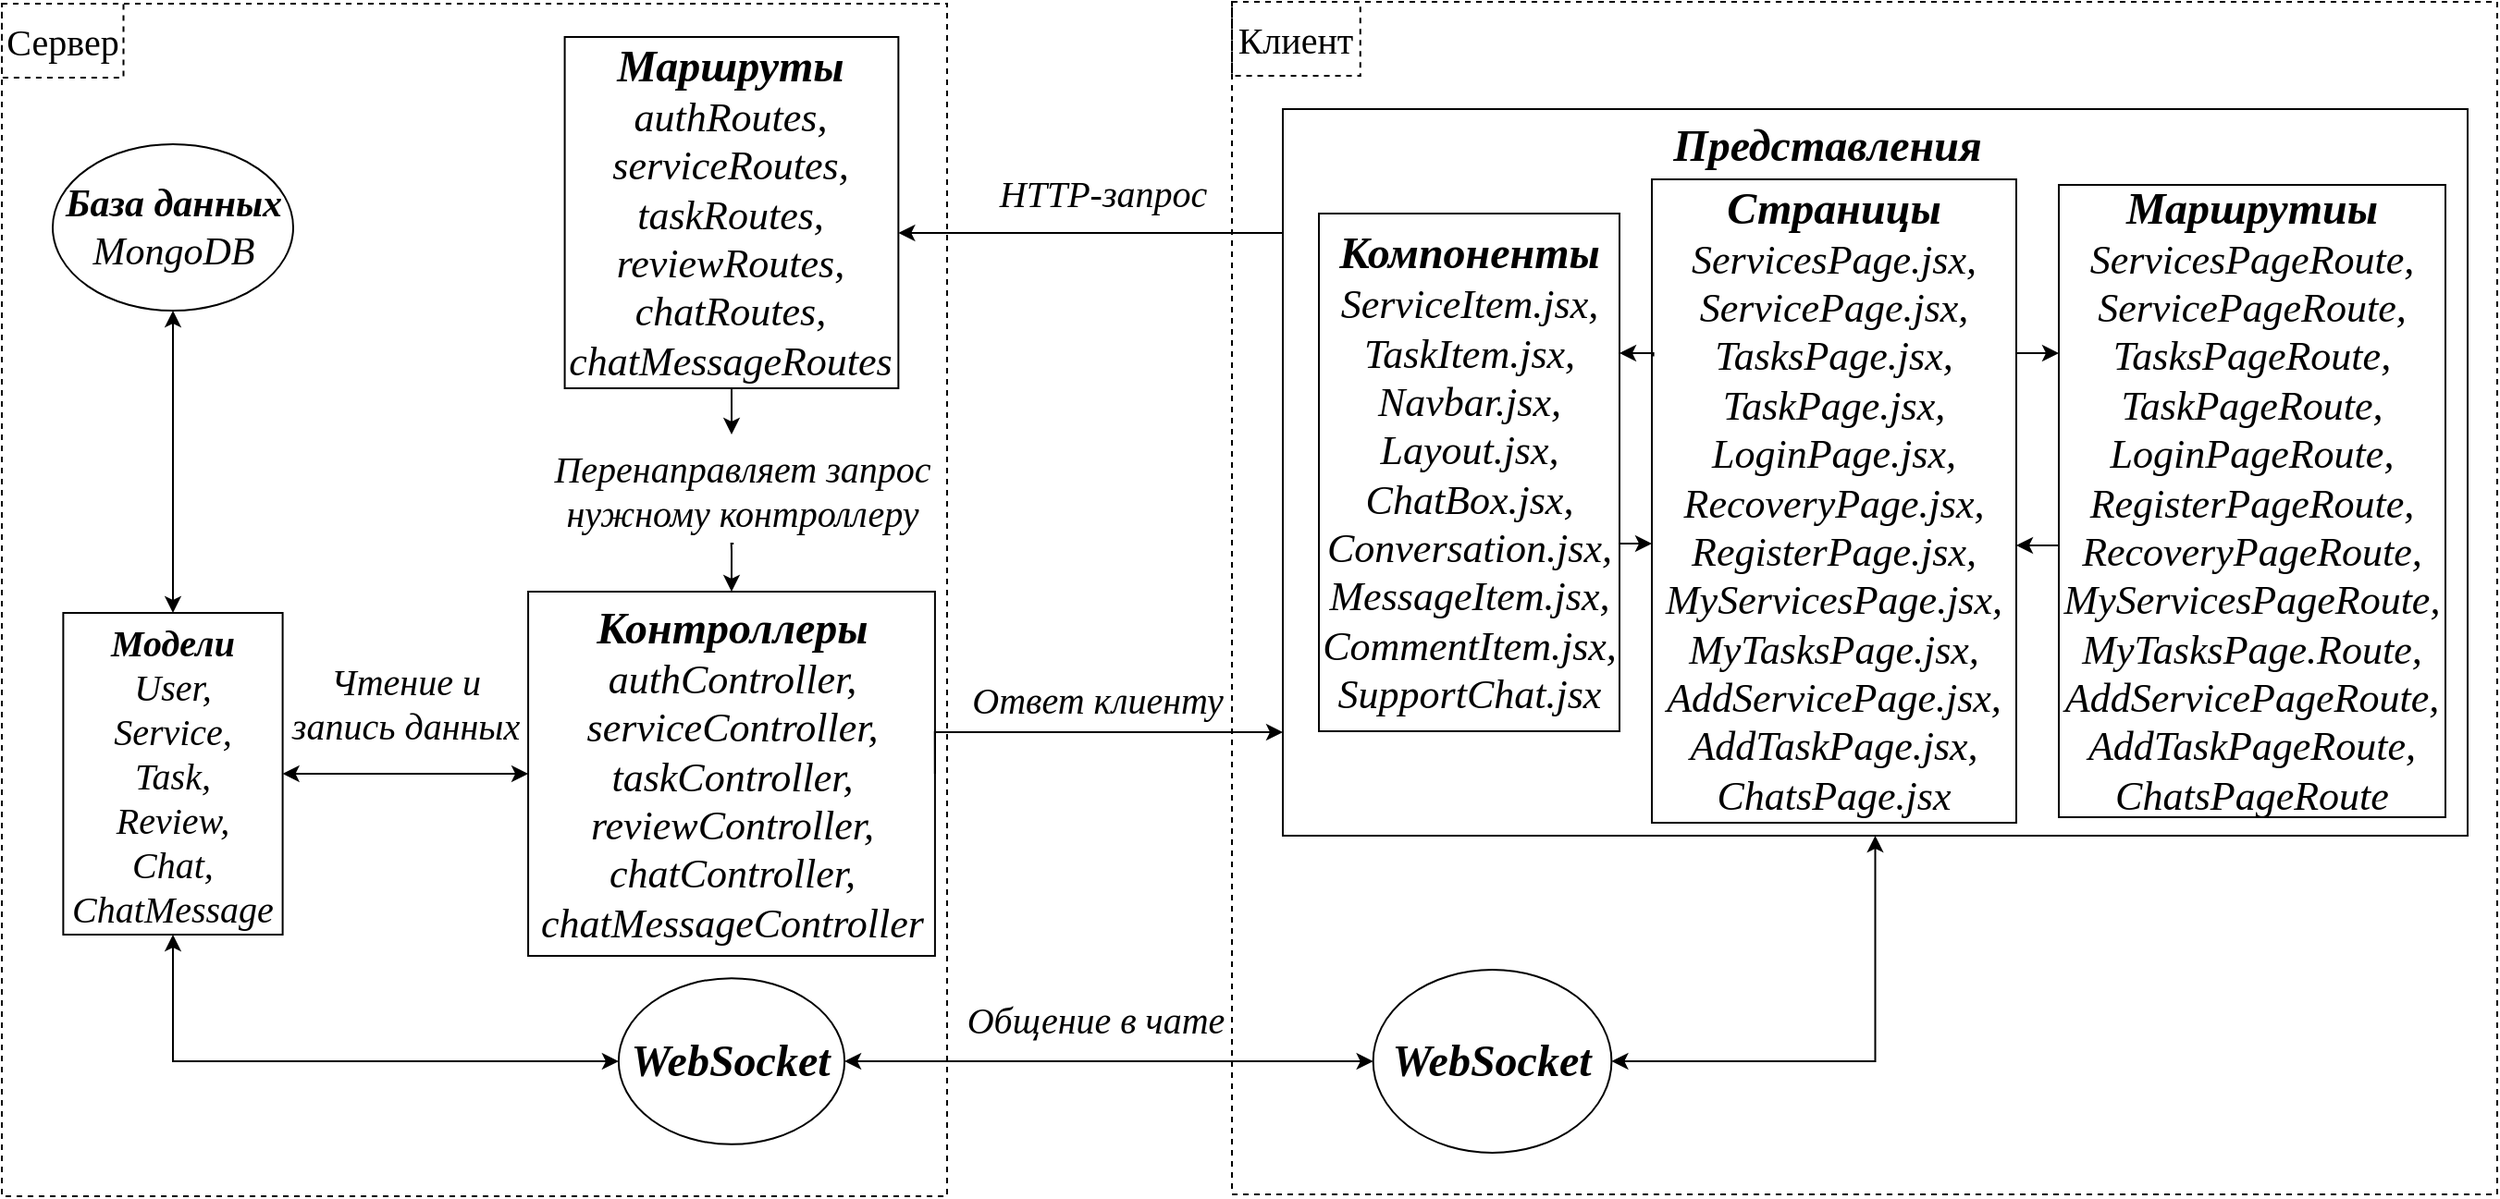 <mxfile version="21.4.0" type="github">
  <diagram id="gd0Vs7x8epCB3-VAoTR1" name="Page-1">
    <mxGraphModel dx="2049" dy="1010" grid="0" gridSize="10" guides="1" tooltips="1" connect="1" arrows="1" fold="1" page="1" pageScale="1" pageWidth="1600" pageHeight="1200" math="0" shadow="0">
      <root>
        <mxCell id="0" />
        <mxCell id="1" parent="0" />
        <mxCell id="WMORNFyjioY54AyHgMPo-43" value="" style="group;fontSize=20;" parent="1" vertex="1" connectable="0">
          <mxGeometry x="827" y="209" width="684" height="645" as="geometry" />
        </mxCell>
        <mxCell id="WMORNFyjioY54AyHgMPo-44" value="" style="rounded=0;whiteSpace=wrap;html=1;dashed=1;strokeWidth=1;fontFamily=GOST type A Regular;fontSource=https%3A%2F%2Fwebfonts.pro%2Flight-fonts%2F123-gost_type_a.html;movable=1;resizable=1;rotatable=1;deletable=1;editable=1;connectable=1;" parent="WMORNFyjioY54AyHgMPo-43" vertex="1">
          <mxGeometry width="684.0" height="645" as="geometry" />
        </mxCell>
        <mxCell id="WMORNFyjioY54AyHgMPo-45" value="Клиент" style="text;html=1;strokeColor=default;fillColor=none;align=center;verticalAlign=middle;whiteSpace=wrap;rounded=0;strokeWidth=1;fontFamily=GOST type A Regular;fontSource=https%3A%2F%2Fwebfonts.pro%2Flight-fonts%2F123-gost_type_a.html;dashed=1;movable=1;resizable=1;rotatable=1;deletable=1;editable=1;connectable=1;fontSize=20;" parent="WMORNFyjioY54AyHgMPo-43" vertex="1">
          <mxGeometry width="69.391" height="40" as="geometry" />
        </mxCell>
        <mxCell id="WMORNFyjioY54AyHgMPo-46" value="&lt;span style=&quot;font-size: 24px;&quot;&gt;&lt;b style=&quot;font-size: 24px;&quot;&gt;WebSocket&lt;/b&gt;&lt;br style=&quot;font-size: 24px;&quot;&gt;&lt;/span&gt;" style="ellipse;whiteSpace=wrap;html=1;fontSize=24;fontFamily=GOST type A Regular;fontSource=https%3A%2F%2Fwebfonts.pro%2Flight-fonts%2F123-gost_type_a.html;fontStyle=2" parent="WMORNFyjioY54AyHgMPo-43" vertex="1">
          <mxGeometry x="76.33" y="523.552" width="128.87" height="98.893" as="geometry" />
        </mxCell>
        <mxCell id="WMORNFyjioY54AyHgMPo-47" value="" style="group" parent="1" vertex="1" connectable="0">
          <mxGeometry x="162" y="210" width="511" height="645" as="geometry" />
        </mxCell>
        <mxCell id="WMORNFyjioY54AyHgMPo-48" value="" style="rounded=0;whiteSpace=wrap;html=1;dashed=1;strokeWidth=1;fontFamily=GOST type A Regular;fontSource=https%3A%2F%2Fwebfonts.pro%2Flight-fonts%2F123-gost_type_a.html;movable=1;resizable=1;rotatable=1;deletable=1;editable=1;connectable=1;" parent="WMORNFyjioY54AyHgMPo-47" vertex="1">
          <mxGeometry width="511" height="645" as="geometry" />
        </mxCell>
        <mxCell id="WMORNFyjioY54AyHgMPo-49" value="Сервер" style="text;html=1;strokeColor=default;fillColor=none;align=center;verticalAlign=middle;whiteSpace=wrap;rounded=0;strokeWidth=1;fontFamily=GOST type A Regular;fontSource=https%3A%2F%2Fwebfonts.pro%2Flight-fonts%2F123-gost_type_a.html;dashed=1;movable=1;resizable=1;rotatable=1;deletable=1;editable=1;connectable=1;fontSize=20;" parent="WMORNFyjioY54AyHgMPo-47" vertex="1">
          <mxGeometry width="65.754" height="39.938" as="geometry" />
        </mxCell>
        <mxCell id="WMORNFyjioY54AyHgMPo-50" value="&lt;span style=&quot;font-size: 24px;&quot;&gt;&lt;b style=&quot;font-size: 24px;&quot;&gt;WebSocket&lt;/b&gt;&lt;br style=&quot;font-size: 24px;&quot;&gt;&lt;/span&gt;" style="ellipse;whiteSpace=wrap;html=1;fontSize=24;fontFamily=GOST type A Regular;fontSource=https%3A%2F%2Fwebfonts.pro%2Flight-fonts%2F123-gost_type_a.html;fontStyle=2;movable=1;resizable=1;rotatable=1;deletable=1;editable=1;connectable=1;" parent="WMORNFyjioY54AyHgMPo-47" vertex="1">
          <mxGeometry x="333.433" y="527.064" width="122.114" height="89.861" as="geometry" />
        </mxCell>
        <mxCell id="WMORNFyjioY54AyHgMPo-61" value="Чтение и &lt;br&gt;запись данных" style="text;html=1;align=center;verticalAlign=middle;resizable=0;points=[];autosize=1;strokeColor=none;fillColor=none;fontFamily=GOST type A Regular;fontSource=https%3A%2F%2Fwebfonts.pro%2Flight-fonts%2F123-gost_type_a.html;fontStyle=2;fontSize=20;" parent="WMORNFyjioY54AyHgMPo-47" vertex="1">
          <mxGeometry x="147.608" y="348" width="141" height="60" as="geometry" />
        </mxCell>
        <mxCell id="WMORNFyjioY54AyHgMPo-59" value="&lt;font data-font-src=&quot;https://webfonts.pro/light-fonts/123-gost_type_a.html&quot; style=&quot;font-size: 24px;&quot;&gt;&lt;font style=&quot;font-size: 24px;&quot;&gt;&lt;b style=&quot;&quot;&gt;Контроллеры&lt;/b&gt;&lt;/font&gt;&lt;br style=&quot;&quot;&gt;&lt;/font&gt;&lt;font style=&quot;font-size: 22px;&quot;&gt;&lt;font data-font-src=&quot;https://webfonts.pro/light-fonts/123-gost_type_a.html&quot; style=&quot;font-size: 22px;&quot;&gt;authController,&lt;br style=&quot;&quot;&gt;serviceController,&lt;br style=&quot;&quot;&gt;taskController,&lt;br style=&quot;&quot;&gt;reviewController,&lt;br style=&quot;&quot;&gt;chatController,&lt;br style=&quot;&quot;&gt;chatMessageController&lt;/font&gt;&lt;span style=&quot;font-size: 18px;&quot;&gt;&lt;br style=&quot;font-size: 18px;&quot;&gt;&lt;/span&gt;&lt;/font&gt;" style="rounded=0;whiteSpace=wrap;html=1;fontFamily=GOST type A Regular;fontSource=https%3A%2F%2Fwebfonts.pro%2Flight-fonts%2F123-gost_type_a.html;fontStyle=2;fontSize=18;" parent="WMORNFyjioY54AyHgMPo-47" vertex="1">
          <mxGeometry x="284.529" y="318" width="219.918" height="197" as="geometry" />
        </mxCell>
        <mxCell id="WMORNFyjioY54AyHgMPo-62" value="Перенаправляет запрос &lt;br style=&quot;font-size: 20px;&quot;&gt;нужному контроллеру" style="text;html=1;align=center;verticalAlign=middle;resizable=0;points=[];autosize=1;strokeColor=none;fillColor=none;fontSize=20;fontFamily=GOST type A Regular;fontStyle=2;fontSource=https%3A%2F%2Fwebfonts.pro%2Flight-fonts%2F123-gost_type_a.html;" parent="WMORNFyjioY54AyHgMPo-47" vertex="1">
          <mxGeometry x="288.611" y="233" width="222" height="60" as="geometry" />
        </mxCell>
        <mxCell id="WMORNFyjioY54AyHgMPo-57" style="edgeStyle=orthogonalEdgeStyle;rounded=0;orthogonalLoop=1;jettySize=auto;html=1;exitX=0.5;exitY=0;exitDx=0;exitDy=0;fontFamily=GOST type A Regular;fontSource=https%3A%2F%2Fwebfonts.pro%2Flight-fonts%2F123-gost_type_a.html;fontSize=14;startArrow=classic;startFill=1;endArrow=none;endFill=0;fontStyle=2;entryX=0.482;entryY=0.983;entryDx=0;entryDy=0;entryPerimeter=0;" parent="WMORNFyjioY54AyHgMPo-47" source="WMORNFyjioY54AyHgMPo-59" target="WMORNFyjioY54AyHgMPo-62" edge="1">
          <mxGeometry relative="1" as="geometry">
            <Array as="points">
              <mxPoint x="394.369" y="296" />
              <mxPoint x="394.369" y="296" />
            </Array>
          </mxGeometry>
        </mxCell>
        <mxCell id="WMORNFyjioY54AyHgMPo-53" value="&lt;font style=&quot;font-size: 20px;&quot;&gt;&lt;span style=&quot;font-size: 20px;&quot;&gt;&lt;b style=&quot;font-size: 20px;&quot;&gt;Модели&lt;/b&gt;&lt;/span&gt;&lt;/font&gt;&lt;br style=&quot;font-size: 20px;&quot;&gt;&lt;font style=&quot;font-size: 20px;&quot;&gt;&lt;span style=&quot;font-size: 20px;&quot;&gt;User,&lt;br style=&quot;font-size: 20px;&quot;&gt;Service,&lt;br style=&quot;font-size: 20px;&quot;&gt;Task,&lt;br style=&quot;font-size: 20px;&quot;&gt;Review,&lt;br style=&quot;font-size: 20px;&quot;&gt;Chat,&lt;br style=&quot;font-size: 20px;&quot;&gt;ChatMessage&lt;br style=&quot;font-size: 20px;&quot;&gt;&lt;/span&gt;&lt;/font&gt;" style="rounded=0;whiteSpace=wrap;html=1;fontFamily=GOST type A Regular;fontSource=https%3A%2F%2Fwebfonts.pro%2Flight-fonts%2F123-gost_type_a.html;fontStyle=2;fontSize=20;" parent="WMORNFyjioY54AyHgMPo-47" vertex="1">
          <mxGeometry x="33.193" y="329.5" width="118.607" height="174" as="geometry" />
        </mxCell>
        <mxCell id="WMORNFyjioY54AyHgMPo-52" style="edgeStyle=orthogonalEdgeStyle;rounded=0;orthogonalLoop=1;jettySize=auto;html=1;exitX=1;exitY=0.5;exitDx=0;exitDy=0;endArrow=classic;endFill=1;startArrow=classic;startFill=1;fontFamily=GOST type A Regular;fontSource=https%3A%2F%2Fwebfonts.pro%2Flight-fonts%2F123-gost_type_a.html;fontStyle=2" parent="WMORNFyjioY54AyHgMPo-47" source="WMORNFyjioY54AyHgMPo-53" target="WMORNFyjioY54AyHgMPo-59" edge="1">
          <mxGeometry relative="1" as="geometry">
            <Array as="points" />
          </mxGeometry>
        </mxCell>
        <mxCell id="WMORNFyjioY54AyHgMPo-84" style="edgeStyle=orthogonalEdgeStyle;rounded=0;orthogonalLoop=1;jettySize=auto;html=1;entryX=0.5;entryY=1;entryDx=0;entryDy=0;fontFamily=GOST type A Regular;fontSource=https%3A%2F%2Fwebfonts.pro%2Flight-fonts%2F123-gost_type_a.html;fontSize=24;startArrow=classic;startFill=1;endArrow=classic;endFill=1;" parent="WMORNFyjioY54AyHgMPo-47" source="WMORNFyjioY54AyHgMPo-50" target="WMORNFyjioY54AyHgMPo-53" edge="1">
          <mxGeometry relative="1" as="geometry" />
        </mxCell>
        <mxCell id="WMORNFyjioY54AyHgMPo-56" value="&lt;font style=&quot;font-size: 24px;&quot;&gt;&lt;b style=&quot;&quot;&gt;Маршруты&lt;/b&gt;&lt;br style=&quot;&quot;&gt;&lt;/font&gt;&lt;font style=&quot;font-size: 22px;&quot;&gt;&lt;span style=&quot;&quot;&gt;authRoutes,&lt;br&gt;serviceRoutes,&lt;br&gt;taskRoutes,&lt;br&gt;reviewRoutes,&lt;br&gt;chatRoutes,&lt;br&gt;chatMessageRoutes&lt;br&gt;&lt;/span&gt;&lt;/font&gt;" style="rounded=0;whiteSpace=wrap;html=1;fontFamily=GOST type A Regular;fontSource=https%3A%2F%2Fwebfonts.pro%2Flight-fonts%2F123-gost_type_a.html;fontStyle=2" parent="WMORNFyjioY54AyHgMPo-47" vertex="1">
          <mxGeometry x="304.297" y="18" width="180.382" height="190" as="geometry" />
        </mxCell>
        <mxCell id="WMORNFyjioY54AyHgMPo-55" style="edgeStyle=orthogonalEdgeStyle;rounded=0;orthogonalLoop=1;jettySize=auto;html=1;exitX=0.5;exitY=1;exitDx=0;exitDy=0;fontFamily=GOST type A Regular;fontSource=https%3A%2F%2Fwebfonts.pro%2Flight-fonts%2F123-gost_type_a.html;fontSize=14;startArrow=none;startFill=0;endArrow=classic;endFill=1;fontStyle=2;" parent="WMORNFyjioY54AyHgMPo-47" source="WMORNFyjioY54AyHgMPo-56" target="WMORNFyjioY54AyHgMPo-62" edge="1">
          <mxGeometry relative="1" as="geometry">
            <Array as="points">
              <mxPoint x="394.369" y="216" />
              <mxPoint x="394.369" y="216" />
            </Array>
          </mxGeometry>
        </mxCell>
        <mxCell id="WMORNFyjioY54AyHgMPo-51" value="&lt;span style=&quot;font-size: 21px;&quot;&gt;&lt;b style=&quot;font-size: 21px;&quot;&gt;База данных&lt;/b&gt;&lt;br style=&quot;font-size: 21px;&quot;&gt;MongoDB&lt;br style=&quot;font-size: 21px;&quot;&gt;&lt;/span&gt;" style="ellipse;whiteSpace=wrap;html=1;fontSize=21;fontFamily=GOST type A Regular;fontSource=https%3A%2F%2Fwebfonts.pro%2Flight-fonts%2F123-gost_type_a.html;fontStyle=2" parent="1" vertex="1">
          <mxGeometry x="189.5" y="286" width="130" height="90" as="geometry" />
        </mxCell>
        <mxCell id="WMORNFyjioY54AyHgMPo-54" style="edgeStyle=orthogonalEdgeStyle;rounded=0;orthogonalLoop=1;jettySize=auto;html=1;exitX=0.5;exitY=0;exitDx=0;exitDy=0;entryX=0.5;entryY=1;entryDx=0;entryDy=0;fontFamily=GOST type A Regular;fontSource=https%3A%2F%2Fwebfonts.pro%2Flight-fonts%2F123-gost_type_a.html;startArrow=classic;startFill=1;endArrow=classic;endFill=1;fontStyle=2" parent="1" source="WMORNFyjioY54AyHgMPo-53" target="WMORNFyjioY54AyHgMPo-51" edge="1">
          <mxGeometry relative="1" as="geometry">
            <mxPoint x="192.5" y="578" as="sourcePoint" />
            <mxPoint x="76.5" y="578" as="targetPoint" />
          </mxGeometry>
        </mxCell>
        <mxCell id="WMORNFyjioY54AyHgMPo-58" style="edgeStyle=orthogonalEdgeStyle;rounded=0;orthogonalLoop=1;jettySize=auto;html=1;exitX=1;exitY=0.5;exitDx=0;exitDy=0;fontFamily=GOST type A Regular;fontSource=https%3A%2F%2Fwebfonts.pro%2Flight-fonts%2F123-gost_type_a.html;fontSize=14;startArrow=none;startFill=0;endArrow=classic;endFill=1;fontStyle=2" parent="1" source="WMORNFyjioY54AyHgMPo-59" target="WMORNFyjioY54AyHgMPo-60" edge="1">
          <mxGeometry relative="1" as="geometry">
            <mxPoint x="875.5" y="588" as="targetPoint" />
            <Array as="points">
              <mxPoint x="747" y="604" />
              <mxPoint x="747" y="604" />
            </Array>
          </mxGeometry>
        </mxCell>
        <mxCell id="WMORNFyjioY54AyHgMPo-60" value="" style="rounded=0;whiteSpace=wrap;html=1;fontFamily=GOST type A Regular;fontSource=https%3A%2F%2Fwebfonts.pro%2Flight-fonts%2F123-gost_type_a.html;fontStyle=2" parent="1" vertex="1">
          <mxGeometry x="854.5" y="267" width="640.5" height="393" as="geometry" />
        </mxCell>
        <mxCell id="WMORNFyjioY54AyHgMPo-63" value="HTTP-запрос" style="text;html=1;align=center;verticalAlign=middle;resizable=0;points=[];autosize=1;strokeColor=none;fillColor=none;fontSize=20;fontFamily=GOST type A Regular;fontSource=https%3A%2F%2Fwebfonts.pro%2Flight-fonts%2F123-gost_type_a.html;fontStyle=2" parent="1" vertex="1">
          <mxGeometry x="692" y="294" width="130" height="36" as="geometry" />
        </mxCell>
        <mxCell id="WMORNFyjioY54AyHgMPo-64" value="Ответ клиенту" style="text;html=1;align=center;verticalAlign=middle;resizable=0;points=[];autosize=1;strokeColor=none;fillColor=none;fontSize=20;fontFamily=GOST type A Regular;fontSource=https%3A%2F%2Fwebfonts.pro%2Flight-fonts%2F123-gost_type_a.html;fontStyle=2" parent="1" vertex="1">
          <mxGeometry x="677" y="568" width="154" height="36" as="geometry" />
        </mxCell>
        <mxCell id="WMORNFyjioY54AyHgMPo-65" style="edgeStyle=orthogonalEdgeStyle;rounded=0;orthogonalLoop=1;jettySize=auto;html=1;fontFamily=GOST type A Regular;fontSource=https%3A%2F%2Fwebfonts.pro%2Flight-fonts%2F123-gost_type_a.html;fontSize=14;startArrow=classic;startFill=1;endArrow=none;endFill=0;fontStyle=2" parent="1" source="WMORNFyjioY54AyHgMPo-56" target="WMORNFyjioY54AyHgMPo-60" edge="1">
          <mxGeometry relative="1" as="geometry">
            <mxPoint x="875.5" y="337.29" as="targetPoint" />
            <mxPoint x="629.5" y="337.29" as="sourcePoint" />
            <Array as="points">
              <mxPoint x="801.5" y="334" />
              <mxPoint x="801.5" y="334" />
            </Array>
          </mxGeometry>
        </mxCell>
        <mxCell id="WMORNFyjioY54AyHgMPo-66" value="&lt;font style=&quot;font-size: 24px;&quot;&gt;&lt;font style=&quot;font-size: 24px;&quot;&gt;&lt;b style=&quot;&quot;&gt;&lt;i style=&quot;&quot;&gt;Страницы&lt;/i&gt;&lt;/b&gt;&lt;/font&gt;&lt;br style=&quot;font-style: italic;&quot;&gt;&lt;/font&gt;&lt;font style=&quot;font-style: italic; font-size: 22px;&quot;&gt;&lt;span style=&quot;&quot;&gt;ServicesPage.jsx,&lt;br&gt;ServicePage.jsx,&lt;br&gt;&lt;/span&gt;&lt;span style=&quot;&quot;&gt;TasksPage.jsx,&lt;br&gt;TaskPage.jsx,&lt;br&gt;LoginPage.jsx,&lt;br&gt;RecoveryPage.jsx,&lt;br&gt;&lt;/span&gt;&lt;span style=&quot;&quot;&gt;RegisterPage.jsx,&lt;/span&gt;&lt;span style=&quot;&quot;&gt;&lt;br&gt;&lt;/span&gt;&lt;span style=&quot;&quot;&gt;MyServicesPage.jsx,&lt;br&gt;&lt;/span&gt;&lt;span style=&quot;&quot;&gt;MyTasksPage.jsx,&lt;br&gt;AddServicePage.jsx,&lt;br&gt;&lt;/span&gt;&lt;span style=&quot;&quot;&gt;AddTaskPage.jsx,&lt;br&gt;ChatsPage.jsx&lt;/span&gt;&lt;/font&gt;" style="rounded=0;whiteSpace=wrap;html=1;strokeColor=default;strokeWidth=1;fontFamily=GOST type A Regular;fontSource=https%3A%2F%2Fwebfonts.pro%2Flight-fonts%2F123-gost_type_a.html;" parent="1" vertex="1">
          <mxGeometry x="1054" y="305" width="197" height="348" as="geometry" />
        </mxCell>
        <mxCell id="WMORNFyjioY54AyHgMPo-67" value="&lt;b style=&quot;font-size: 24px; font-style: italic;&quot;&gt;Представления&lt;/b&gt;" style="text;html=1;strokeColor=none;fillColor=none;align=center;verticalAlign=middle;whiteSpace=wrap;rounded=0;strokeWidth=1;fontFamily=GOST type A Regular;fontSource=https%3A%2F%2Fwebfonts.pro%2Flight-fonts%2F123-gost_type_a.html;fontSize=24;" parent="1" vertex="1">
          <mxGeometry x="1118.5" y="272" width="60" height="30" as="geometry" />
        </mxCell>
        <mxCell id="WMORNFyjioY54AyHgMPo-68" value="&lt;font style=&quot;font-size: 22px;&quot;&gt;&lt;font style=&quot;font-size: 24px;&quot;&gt;&lt;font style=&quot;font-size: 24px;&quot;&gt;&lt;b style=&quot;&quot;&gt;&lt;i style=&quot;&quot;&gt;Компоненты&lt;/i&gt;&lt;/b&gt;&lt;/font&gt;&lt;/font&gt;&lt;font style=&quot;font-style: italic; font-size: 22px;&quot;&gt;&lt;br&gt;ServiceItem.jsx,&lt;br&gt;TaskItem.jsx,&lt;br&gt;Navbar.jsx,&lt;br&gt;Layout.jsx,&lt;br&gt;ChatBox.jsx,&lt;br&gt;Conversation.jsx,&lt;br&gt;MessageItem.jsx,&lt;br&gt;CommentItem.jsx,&lt;br&gt;SupportChat.jsx&lt;br&gt;&lt;/font&gt;&lt;/font&gt;" style="rounded=0;whiteSpace=wrap;html=1;strokeColor=default;strokeWidth=1;fontFamily=GOST type A Regular;fontSource=https%3A%2F%2Fwebfonts.pro%2Flight-fonts%2F123-gost_type_a.html;" parent="1" vertex="1">
          <mxGeometry x="874" y="323.5" width="162.5" height="280" as="geometry" />
        </mxCell>
        <mxCell id="WMORNFyjioY54AyHgMPo-69" value="&lt;font size=&quot;1&quot;&gt;&lt;b style=&quot;&quot;&gt;&lt;i style=&quot;font-size: 24px;&quot;&gt;Маршрутиы&lt;/i&gt;&lt;/b&gt;&lt;/font&gt;&lt;br style=&quot;font-style: italic; font-size: 18px;&quot;&gt;&lt;font style=&quot;font-style: italic; font-size: 22px;&quot;&gt;&lt;span style=&quot;&quot;&gt;ServicesPage&lt;/span&gt;&lt;span style=&quot;&quot;&gt;Route&lt;/span&gt;&lt;span style=&quot;&quot;&gt;,&lt;br&gt;ServicePage&lt;/span&gt;&lt;span style=&quot;&quot;&gt;Route&lt;/span&gt;&lt;span style=&quot;&quot;&gt;,&lt;br&gt;&lt;/span&gt;&lt;span style=&quot;&quot;&gt;TasksPage&lt;/span&gt;&lt;span style=&quot;&quot;&gt;Route&lt;/span&gt;&lt;span style=&quot;&quot;&gt;,&lt;br&gt;TaskPage&lt;/span&gt;&lt;span style=&quot;&quot;&gt;Route&lt;/span&gt;&lt;span style=&quot;&quot;&gt;,&lt;br&gt;LoginPage&lt;/span&gt;&lt;span style=&quot;&quot;&gt;Route&lt;/span&gt;&lt;span style=&quot;&quot;&gt;,&lt;br&gt;&lt;/span&gt;&lt;span style=&quot;&quot;&gt;RegisterPage&lt;/span&gt;&lt;span style=&quot;&quot;&gt;Route&lt;/span&gt;&lt;span style=&quot;&quot;&gt;,&lt;br&gt;&lt;/span&gt;&lt;span style=&quot;&quot;&gt;RecoveryPageRoute,&lt;br&gt;&lt;/span&gt;&lt;span style=&quot;&quot;&gt;MyServicesPage&lt;/span&gt;&lt;span style=&quot;&quot;&gt;Route,&lt;/span&gt;&lt;span style=&quot;&quot;&gt;&lt;br&gt;&lt;/span&gt;&lt;span style=&quot;&quot;&gt;MyTasksPage.&lt;/span&gt;&lt;span style=&quot;&quot;&gt;Route&lt;/span&gt;&lt;span style=&quot;&quot;&gt;,&lt;br&gt;AddServicePage&lt;/span&gt;&lt;span style=&quot;&quot;&gt;Route&lt;/span&gt;&lt;span style=&quot;&quot;&gt;,&lt;br&gt;&lt;/span&gt;&lt;span style=&quot;&quot;&gt;AddTaskPage&lt;/span&gt;&lt;span style=&quot;&quot;&gt;Route,&lt;/span&gt;&lt;span style=&quot;&quot;&gt;&lt;br&gt;ChatsPageRoute&lt;/span&gt;&lt;br&gt;&lt;/font&gt;" style="rounded=0;whiteSpace=wrap;html=1;strokeColor=default;strokeWidth=1;fontFamily=GOST type A Regular;fontSource=https%3A%2F%2Fwebfonts.pro%2Flight-fonts%2F123-gost_type_a.html;" parent="1" vertex="1">
          <mxGeometry x="1274" y="308" width="209" height="342" as="geometry" />
        </mxCell>
        <mxCell id="WMORNFyjioY54AyHgMPo-70" style="edgeStyle=orthogonalEdgeStyle;rounded=0;orthogonalLoop=1;jettySize=auto;html=1;fontFamily=GOST type A Regular;fontSource=https%3A%2F%2Fwebfonts.pro%2Flight-fonts%2F123-gost_type_a.html;fontSize=14;startArrow=classic;startFill=1;endArrow=none;endFill=0;fontStyle=2;entryX=0.004;entryY=0.275;entryDx=0;entryDy=0;entryPerimeter=0;" parent="1" source="WMORNFyjioY54AyHgMPo-68" target="WMORNFyjioY54AyHgMPo-66" edge="1">
          <mxGeometry relative="1" as="geometry">
            <mxPoint x="1238.5" y="421.004" as="targetPoint" />
            <mxPoint x="992.5" y="421.0" as="sourcePoint" />
            <Array as="points">
              <mxPoint x="1043" y="399" />
              <mxPoint x="1043" y="399" />
            </Array>
          </mxGeometry>
        </mxCell>
        <mxCell id="WMORNFyjioY54AyHgMPo-71" style="edgeStyle=orthogonalEdgeStyle;rounded=0;orthogonalLoop=1;jettySize=auto;html=1;fontFamily=GOST type A Regular;fontSource=https%3A%2F%2Fwebfonts.pro%2Flight-fonts%2F123-gost_type_a.html;fontSize=14;startArrow=none;startFill=0;endArrow=classic;endFill=1;fontStyle=2;" parent="1" source="WMORNFyjioY54AyHgMPo-68" target="WMORNFyjioY54AyHgMPo-66" edge="1">
          <mxGeometry relative="1" as="geometry">
            <mxPoint x="1075.42" y="500" as="targetPoint" />
            <mxPoint x="992.5" y="500.37" as="sourcePoint" />
            <Array as="points">
              <mxPoint x="1040" y="502" />
              <mxPoint x="1040" y="502" />
            </Array>
          </mxGeometry>
        </mxCell>
        <mxCell id="WMORNFyjioY54AyHgMPo-72" style="edgeStyle=orthogonalEdgeStyle;rounded=0;orthogonalLoop=1;jettySize=auto;html=1;fontFamily=GOST type A Regular;fontSource=https%3A%2F%2Fwebfonts.pro%2Flight-fonts%2F123-gost_type_a.html;fontSize=14;startArrow=none;startFill=0;endArrow=classic;endFill=1;fontStyle=2;exitX=1;exitY=0.276;exitDx=0;exitDy=0;exitPerimeter=0;" parent="1" source="WMORNFyjioY54AyHgMPo-66" target="WMORNFyjioY54AyHgMPo-69" edge="1">
          <mxGeometry relative="1" as="geometry">
            <mxPoint x="1086.5" y="510" as="targetPoint" />
            <mxPoint x="1002.5" y="510" as="sourcePoint" />
            <Array as="points">
              <mxPoint x="1263" y="399" />
              <mxPoint x="1263" y="399" />
            </Array>
          </mxGeometry>
        </mxCell>
        <mxCell id="WMORNFyjioY54AyHgMPo-73" style="edgeStyle=orthogonalEdgeStyle;rounded=0;orthogonalLoop=1;jettySize=auto;html=1;fontFamily=GOST type A Regular;fontSource=https%3A%2F%2Fwebfonts.pro%2Flight-fonts%2F123-gost_type_a.html;fontSize=14;startArrow=none;startFill=0;endArrow=classic;endFill=1;fontStyle=2;" parent="1" source="WMORNFyjioY54AyHgMPo-69" target="WMORNFyjioY54AyHgMPo-66" edge="1">
          <mxGeometry relative="1" as="geometry">
            <mxPoint x="1086.5" y="510" as="targetPoint" />
            <mxPoint x="1002.5" y="510" as="sourcePoint" />
            <Array as="points">
              <mxPoint x="1270" y="503" />
              <mxPoint x="1270" y="503" />
            </Array>
          </mxGeometry>
        </mxCell>
        <mxCell id="WMORNFyjioY54AyHgMPo-74" style="edgeStyle=orthogonalEdgeStyle;rounded=0;orthogonalLoop=1;jettySize=auto;html=1;fontFamily=GOST type A Regular;fontSource=https%3A%2F%2Fwebfonts.pro%2Flight-fonts%2F123-gost_type_a.html;startArrow=classic;startFill=1;endArrow=classic;endFill=1;exitX=1;exitY=0.5;exitDx=0;exitDy=0;" parent="1" source="WMORNFyjioY54AyHgMPo-46" target="WMORNFyjioY54AyHgMPo-60" edge="1">
          <mxGeometry relative="1" as="geometry" />
        </mxCell>
        <mxCell id="WMORNFyjioY54AyHgMPo-75" style="edgeStyle=orthogonalEdgeStyle;rounded=0;orthogonalLoop=1;jettySize=auto;html=1;entryX=1;entryY=0.5;entryDx=0;entryDy=0;fontFamily=GOST type A Regular;fontSource=https%3A%2F%2Fwebfonts.pro%2Flight-fonts%2F123-gost_type_a.html;startArrow=classic;startFill=1;endArrow=classic;endFill=1;fontStyle=2" parent="1" source="WMORNFyjioY54AyHgMPo-46" target="WMORNFyjioY54AyHgMPo-50" edge="1">
          <mxGeometry relative="1" as="geometry">
            <mxPoint x="204.5" y="594" as="sourcePoint" />
            <mxPoint x="99.5" y="594" as="targetPoint" />
          </mxGeometry>
        </mxCell>
        <mxCell id="WMORNFyjioY54AyHgMPo-76" value="Общение в чате" style="text;html=1;align=center;verticalAlign=middle;resizable=0;points=[];autosize=1;strokeColor=none;fillColor=none;fontSize=20;fontFamily=GOST type A Regular;fontSource=https%3A%2F%2Fwebfonts.pro%2Flight-fonts%2F123-gost_type_a.html;fontStyle=2" parent="1" vertex="1">
          <mxGeometry x="674" y="741" width="157" height="36" as="geometry" />
        </mxCell>
      </root>
    </mxGraphModel>
  </diagram>
</mxfile>
